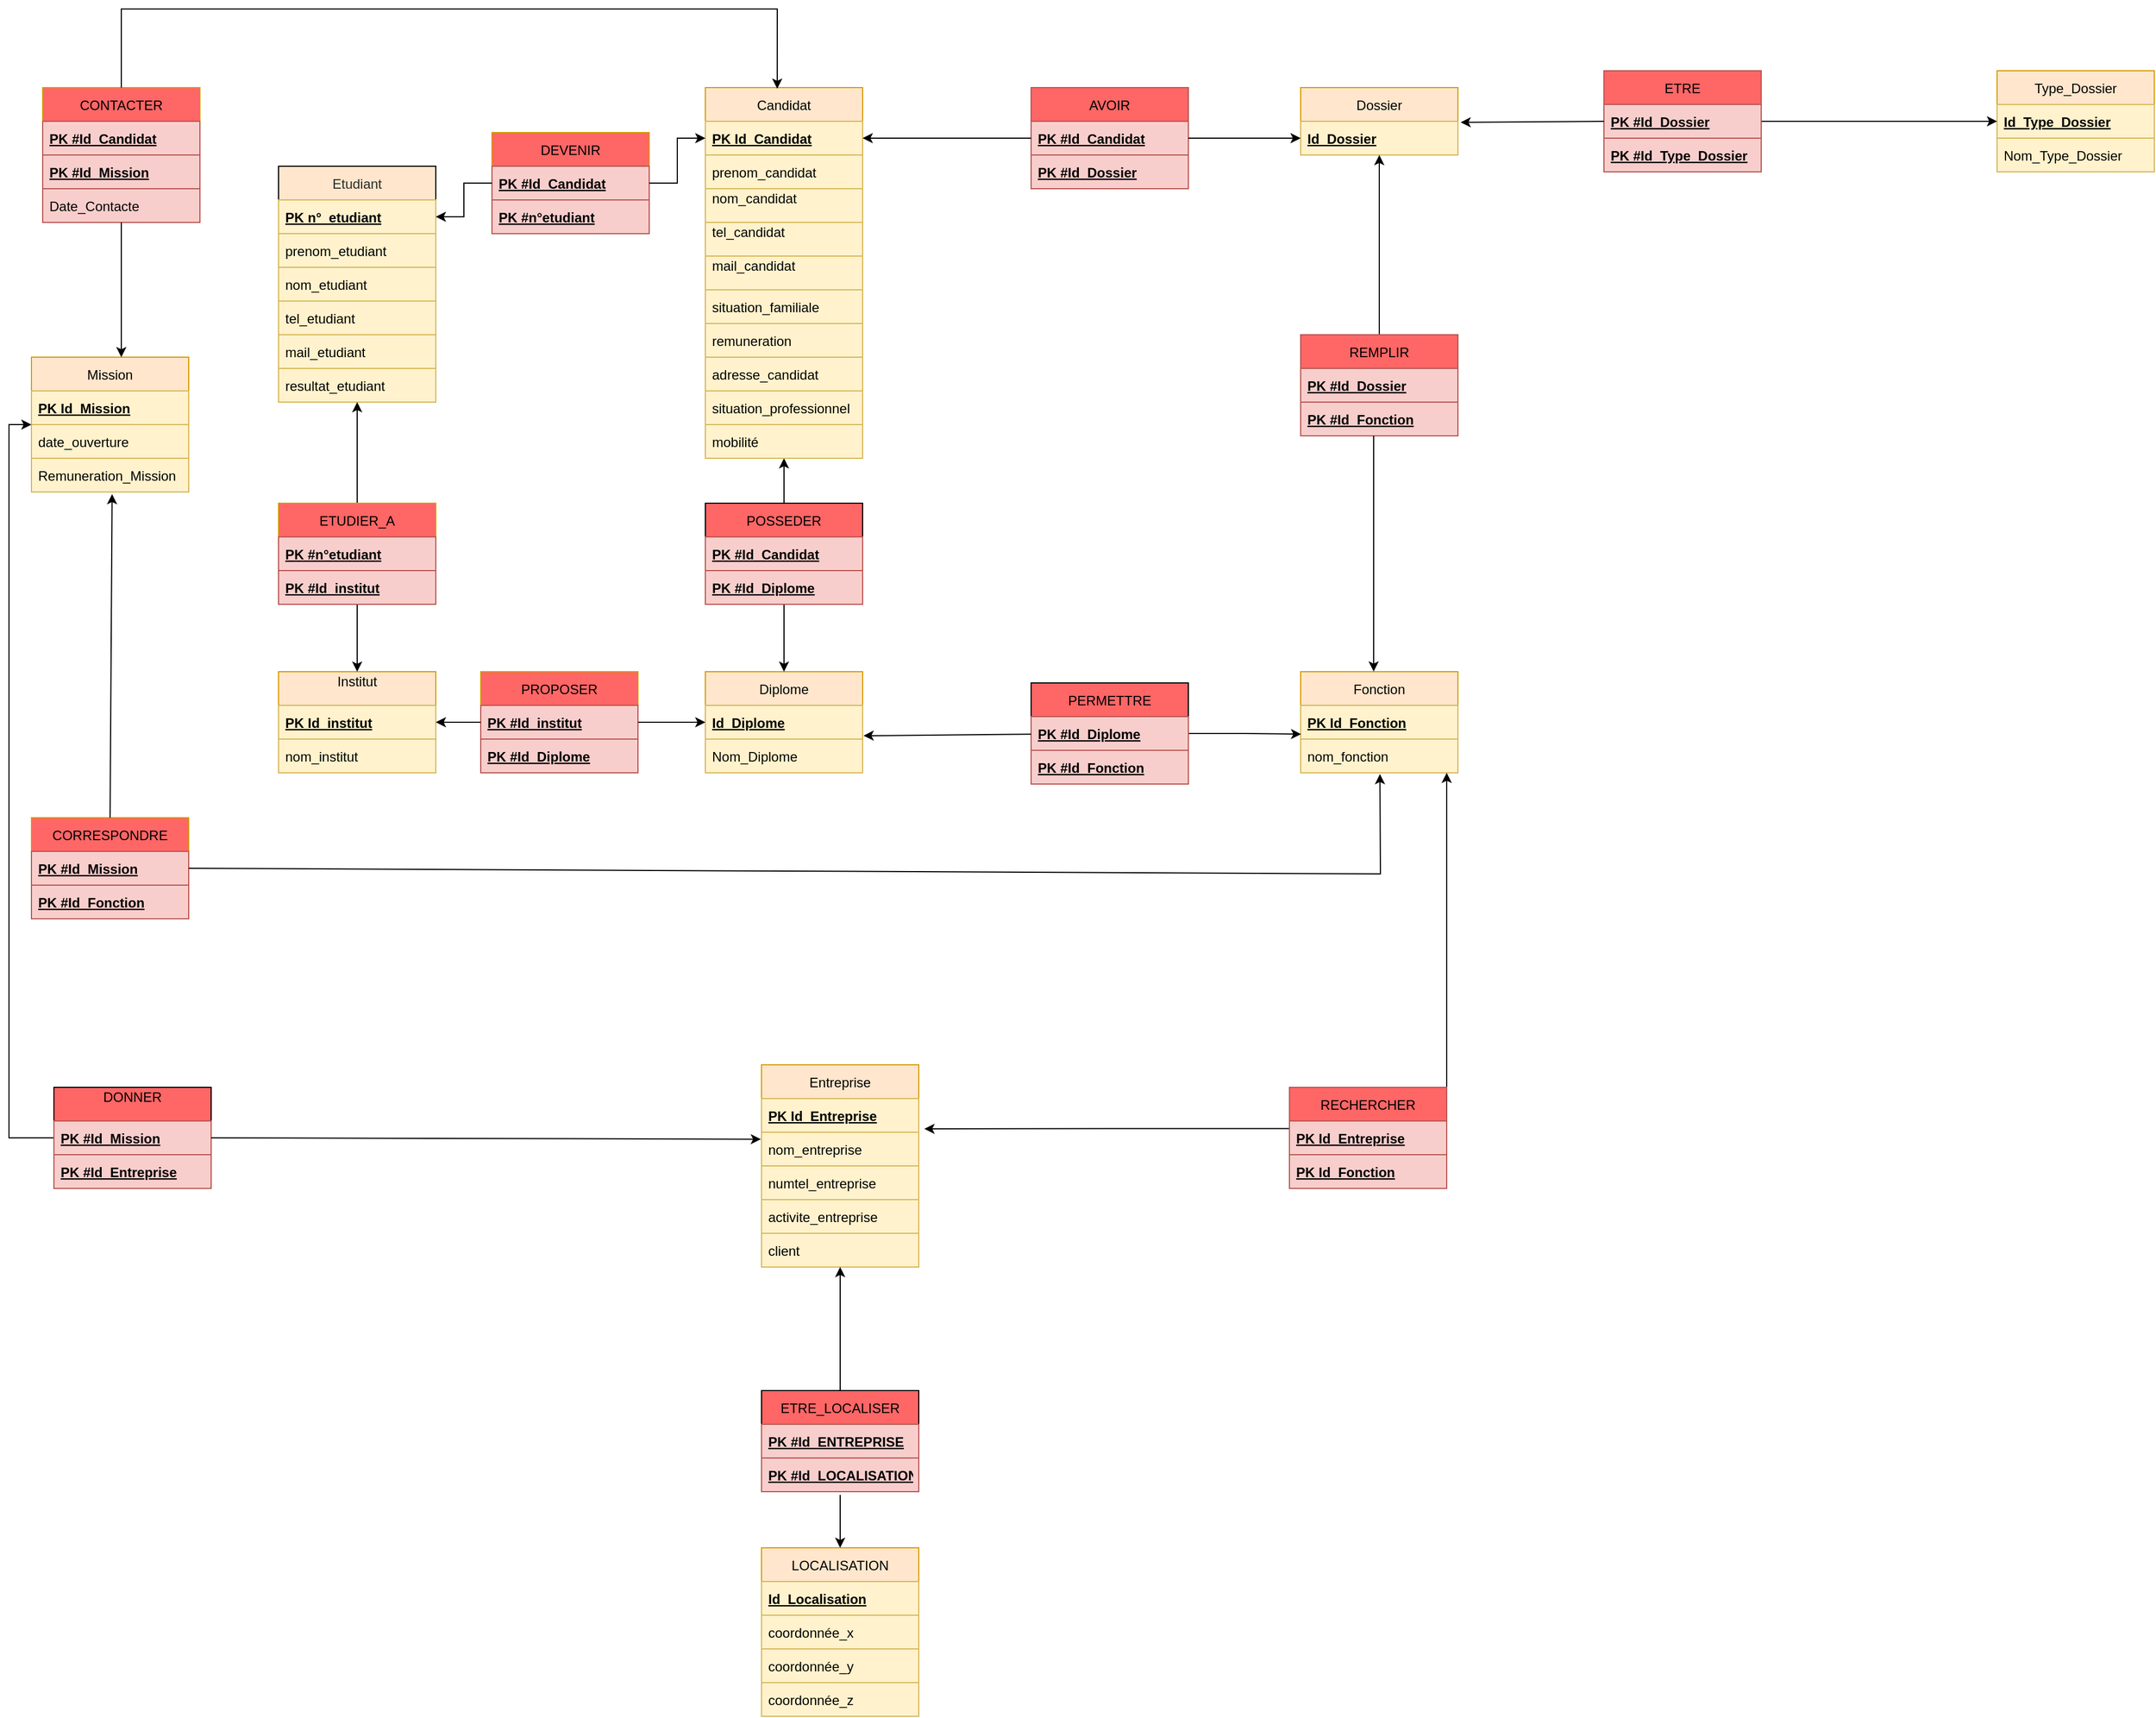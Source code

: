 <mxfile version="15.7.3" type="device"><diagram id="H7GTVIlSa7u56gPkcrt_" name="Page-1"><mxGraphModel dx="1673" dy="829" grid="1" gridSize="10" guides="1" tooltips="1" connect="1" arrows="1" fold="1" page="1" pageScale="1" pageWidth="3300" pageHeight="2339" math="0" shadow="0"><root><mxCell id="0"/><mxCell id="1" parent="0"/><mxCell id="FNoEPUftFco0C-Wbp3yV-1" value="Mission" style="swimlane;fontStyle=0;childLayout=stackLayout;horizontal=1;startSize=30;horizontalStack=0;resizeParent=1;resizeParentMax=0;resizeLast=0;collapsible=1;marginBottom=0;labelBackgroundColor=none;fillColor=#ffe6cc;strokeColor=#d79b00;" parent="1" vertex="1"><mxGeometry x="30" y="330" width="140" height="120" as="geometry"/></mxCell><mxCell id="FNoEPUftFco0C-Wbp3yV-2" value="PK Id_Mission" style="text;strokeColor=#d6b656;fillColor=#fff2cc;align=left;verticalAlign=middle;spacingLeft=4;spacingRight=4;overflow=hidden;points=[[0,0.5],[1,0.5]];portConstraint=eastwest;rotatable=0;fontStyle=5" parent="FNoEPUftFco0C-Wbp3yV-1" vertex="1"><mxGeometry y="30" width="140" height="30" as="geometry"/></mxCell><mxCell id="FNoEPUftFco0C-Wbp3yV-3" value="date_ouverture" style="text;strokeColor=#d6b656;fillColor=#fff2cc;align=left;verticalAlign=middle;spacingLeft=4;spacingRight=4;overflow=hidden;points=[[0,0.5],[1,0.5]];portConstraint=eastwest;rotatable=0;" parent="FNoEPUftFco0C-Wbp3yV-1" vertex="1"><mxGeometry y="60" width="140" height="30" as="geometry"/></mxCell><mxCell id="FNoEPUftFco0C-Wbp3yV-4" value="Remuneration_Mission" style="text;strokeColor=#d6b656;fillColor=#fff2cc;align=left;verticalAlign=middle;spacingLeft=4;spacingRight=4;overflow=hidden;points=[[0,0.5],[1,0.5]];portConstraint=eastwest;rotatable=0;" parent="FNoEPUftFco0C-Wbp3yV-1" vertex="1"><mxGeometry y="90" width="140" height="30" as="geometry"/></mxCell><mxCell id="KOd4OaVakW8DBhOpVGze-72" style="edgeStyle=orthogonalEdgeStyle;rounded=0;orthogonalLoop=1;jettySize=auto;html=1;exitX=0.5;exitY=0;exitDx=0;exitDy=0;entryX=0.5;entryY=1;entryDx=0;entryDy=0;" parent="1" source="KOd4OaVakW8DBhOpVGze-63" target="FNoEPUftFco0C-Wbp3yV-8" edge="1"><mxGeometry relative="1" as="geometry"/></mxCell><mxCell id="FNoEPUftFco0C-Wbp3yV-8" value="Candidat" style="swimlane;fontStyle=0;childLayout=stackLayout;horizontal=1;startSize=30;horizontalStack=0;resizeParent=1;resizeParentMax=0;resizeLast=0;collapsible=1;marginBottom=0;labelBackgroundColor=none;fillColor=#FFE6CC;strokeColor=#d79b00;" parent="1" vertex="1"><mxGeometry x="630" y="90" width="140" height="330" as="geometry"/></mxCell><mxCell id="FNoEPUftFco0C-Wbp3yV-9" value="PK Id_Candidat" style="text;strokeColor=#d6b656;fillColor=#fff2cc;align=left;verticalAlign=middle;spacingLeft=4;spacingRight=4;overflow=hidden;points=[[0,0.5],[1,0.5]];portConstraint=eastwest;rotatable=0;fontStyle=5" parent="FNoEPUftFco0C-Wbp3yV-8" vertex="1"><mxGeometry y="30" width="140" height="30" as="geometry"/></mxCell><mxCell id="FNoEPUftFco0C-Wbp3yV-10" value="prenom_candidat" style="text;strokeColor=#d6b656;fillColor=#fff2cc;align=left;verticalAlign=middle;spacingLeft=4;spacingRight=4;overflow=hidden;points=[[0,0.5],[1,0.5]];portConstraint=eastwest;rotatable=0;" parent="FNoEPUftFco0C-Wbp3yV-8" vertex="1"><mxGeometry y="60" width="140" height="30" as="geometry"/></mxCell><mxCell id="FNoEPUftFco0C-Wbp3yV-14" value="nom_candidat&#10;" style="text;strokeColor=#d6b656;fillColor=#fff2cc;align=left;verticalAlign=middle;spacingLeft=4;spacingRight=4;overflow=hidden;points=[[0,0.5],[1,0.5]];portConstraint=eastwest;rotatable=0;" parent="FNoEPUftFco0C-Wbp3yV-8" vertex="1"><mxGeometry y="90" width="140" height="30" as="geometry"/></mxCell><mxCell id="FNoEPUftFco0C-Wbp3yV-12" value="tel_candidat&#10;" style="text;strokeColor=#d6b656;fillColor=#fff2cc;align=left;verticalAlign=middle;spacingLeft=4;spacingRight=4;overflow=hidden;points=[[0,0.5],[1,0.5]];portConstraint=eastwest;rotatable=0;" parent="FNoEPUftFco0C-Wbp3yV-8" vertex="1"><mxGeometry y="120" width="140" height="30" as="geometry"/></mxCell><mxCell id="FNoEPUftFco0C-Wbp3yV-11" value="mail_candidat&#10;" style="text;strokeColor=#d6b656;fillColor=#fff2cc;align=left;verticalAlign=middle;spacingLeft=4;spacingRight=4;overflow=hidden;points=[[0,0.5],[1,0.5]];portConstraint=eastwest;rotatable=0;" parent="FNoEPUftFco0C-Wbp3yV-8" vertex="1"><mxGeometry y="150" width="140" height="30" as="geometry"/></mxCell><mxCell id="FNoEPUftFco0C-Wbp3yV-13" value="situation_familiale" style="text;strokeColor=#d6b656;fillColor=#fff2cc;align=left;verticalAlign=middle;spacingLeft=4;spacingRight=4;overflow=hidden;points=[[0,0.5],[1,0.5]];portConstraint=eastwest;rotatable=0;" parent="FNoEPUftFco0C-Wbp3yV-8" vertex="1"><mxGeometry y="180" width="140" height="30" as="geometry"/></mxCell><mxCell id="FNoEPUftFco0C-Wbp3yV-18" value="remuneration" style="text;strokeColor=#d6b656;fillColor=#fff2cc;align=left;verticalAlign=middle;spacingLeft=4;spacingRight=4;overflow=hidden;points=[[0,0.5],[1,0.5]];portConstraint=eastwest;rotatable=0;" parent="FNoEPUftFco0C-Wbp3yV-8" vertex="1"><mxGeometry y="210" width="140" height="30" as="geometry"/></mxCell><mxCell id="FNoEPUftFco0C-Wbp3yV-19" value="adresse_candidat" style="text;strokeColor=#d6b656;fillColor=#fff2cc;align=left;verticalAlign=middle;spacingLeft=4;spacingRight=4;overflow=hidden;points=[[0,0.5],[1,0.5]];portConstraint=eastwest;rotatable=0;" parent="FNoEPUftFco0C-Wbp3yV-8" vertex="1"><mxGeometry y="240" width="140" height="30" as="geometry"/></mxCell><mxCell id="FNoEPUftFco0C-Wbp3yV-20" value="situation_professionnel" style="text;strokeColor=#d6b656;fillColor=#fff2cc;align=left;verticalAlign=middle;spacingLeft=4;spacingRight=4;overflow=hidden;points=[[0,0.5],[1,0.5]];portConstraint=eastwest;rotatable=0;" parent="FNoEPUftFco0C-Wbp3yV-8" vertex="1"><mxGeometry y="270" width="140" height="30" as="geometry"/></mxCell><mxCell id="FNoEPUftFco0C-Wbp3yV-21" value="mobilité" style="text;strokeColor=#d6b656;fillColor=#fff2cc;align=left;verticalAlign=middle;spacingLeft=4;spacingRight=4;overflow=hidden;points=[[0,0.5],[1,0.5]];portConstraint=eastwest;rotatable=0;" parent="FNoEPUftFco0C-Wbp3yV-8" vertex="1"><mxGeometry y="300" width="140" height="30" as="geometry"/></mxCell><mxCell id="FNoEPUftFco0C-Wbp3yV-34" value="CONTACTER" style="swimlane;fontStyle=0;childLayout=stackLayout;horizontal=1;startSize=30;horizontalStack=0;resizeParent=1;resizeParentMax=0;resizeLast=0;collapsible=1;marginBottom=0;labelBackgroundColor=none;fillColor=#FF6666;strokeColor=#d79b00;" parent="1" vertex="1"><mxGeometry x="40" y="90" width="140" height="120" as="geometry"/></mxCell><mxCell id="FNoEPUftFco0C-Wbp3yV-36" value="PK #Id_Candidat" style="text;strokeColor=#b85450;fillColor=#f8cecc;align=left;verticalAlign=middle;spacingLeft=4;spacingRight=4;overflow=hidden;points=[[0,0.5],[1,0.5]];portConstraint=eastwest;rotatable=0;fontStyle=5;" parent="FNoEPUftFco0C-Wbp3yV-34" vertex="1"><mxGeometry y="30" width="140" height="30" as="geometry"/></mxCell><mxCell id="FNoEPUftFco0C-Wbp3yV-35" value="PK #Id_Mission" style="text;strokeColor=#b85450;fillColor=#f8cecc;align=left;verticalAlign=middle;spacingLeft=4;spacingRight=4;overflow=hidden;points=[[0,0.5],[1,0.5]];portConstraint=eastwest;rotatable=0;fontStyle=5" parent="FNoEPUftFco0C-Wbp3yV-34" vertex="1"><mxGeometry y="60" width="140" height="30" as="geometry"/></mxCell><mxCell id="FNoEPUftFco0C-Wbp3yV-37" value="Date_Contacte" style="text;strokeColor=#b85450;fillColor=#f8cecc;align=left;verticalAlign=middle;spacingLeft=4;spacingRight=4;overflow=hidden;points=[[0,0.5],[1,0.5]];portConstraint=eastwest;rotatable=0;" parent="FNoEPUftFco0C-Wbp3yV-34" vertex="1"><mxGeometry y="90" width="140" height="30" as="geometry"/></mxCell><mxCell id="FNoEPUftFco0C-Wbp3yV-38" value="" style="endArrow=classic;html=1;rounded=0;fontColor=#2B2B2B;exitX=0.5;exitY=0;exitDx=0;exitDy=0;entryX=0.457;entryY=0.003;entryDx=0;entryDy=0;entryPerimeter=0;" parent="1" source="FNoEPUftFco0C-Wbp3yV-34" target="FNoEPUftFco0C-Wbp3yV-8" edge="1"><mxGeometry width="50" height="50" relative="1" as="geometry"><mxPoint x="290" y="360" as="sourcePoint"/><mxPoint x="520" y="90" as="targetPoint"/><Array as="points"><mxPoint x="110" y="20"/><mxPoint x="694" y="20"/></Array></mxGeometry></mxCell><mxCell id="FNoEPUftFco0C-Wbp3yV-39" value="" style="endArrow=classic;html=1;rounded=0;fontColor=#2B2B2B;" parent="1" source="FNoEPUftFco0C-Wbp3yV-37" edge="1"><mxGeometry width="50" height="50" relative="1" as="geometry"><mxPoint x="390" y="440" as="sourcePoint"/><mxPoint x="110" y="330" as="targetPoint"/></mxGeometry></mxCell><mxCell id="FNoEPUftFco0C-Wbp3yV-40" value="Dossier" style="swimlane;fontStyle=0;childLayout=stackLayout;horizontal=1;startSize=30;horizontalStack=0;resizeParent=1;resizeParentMax=0;resizeLast=0;collapsible=1;marginBottom=0;labelBackgroundColor=none;fillColor=#ffe6cc;strokeColor=#d79b00;" parent="1" vertex="1"><mxGeometry x="1160" y="90" width="140" height="60" as="geometry"/></mxCell><mxCell id="FNoEPUftFco0C-Wbp3yV-41" value="Id_Dossier" style="text;strokeColor=#d6b656;fillColor=#fff2cc;align=left;verticalAlign=middle;spacingLeft=4;spacingRight=4;overflow=hidden;points=[[0,0.5],[1,0.5]];portConstraint=eastwest;rotatable=0;labelBackgroundColor=none;fontStyle=5" parent="FNoEPUftFco0C-Wbp3yV-40" vertex="1"><mxGeometry y="30" width="140" height="30" as="geometry"/></mxCell><mxCell id="FNoEPUftFco0C-Wbp3yV-44" value="AVOIR" style="swimlane;fontStyle=0;childLayout=stackLayout;horizontal=1;startSize=30;horizontalStack=0;resizeParent=1;resizeParentMax=0;resizeLast=0;collapsible=1;marginBottom=0;labelBackgroundColor=none;fillColor=#FF6666;strokeColor=#b85450;" parent="1" vertex="1"><mxGeometry x="920" y="90" width="140" height="90" as="geometry"/></mxCell><mxCell id="FNoEPUftFco0C-Wbp3yV-45" value="PK #Id_Candidat" style="text;strokeColor=#b85450;fillColor=#f8cecc;align=left;verticalAlign=middle;spacingLeft=4;spacingRight=4;overflow=hidden;points=[[0,0.5],[1,0.5]];portConstraint=eastwest;rotatable=0;labelBackgroundColor=none;fontStyle=5" parent="FNoEPUftFco0C-Wbp3yV-44" vertex="1"><mxGeometry y="30" width="140" height="30" as="geometry"/></mxCell><mxCell id="FNoEPUftFco0C-Wbp3yV-48" value="PK #Id_Dossier" style="text;strokeColor=#b85450;fillColor=#f8cecc;align=left;verticalAlign=middle;spacingLeft=4;spacingRight=4;overflow=hidden;points=[[0,0.5],[1,0.5]];portConstraint=eastwest;rotatable=0;labelBackgroundColor=none;fontStyle=5" parent="FNoEPUftFco0C-Wbp3yV-44" vertex="1"><mxGeometry y="60" width="140" height="30" as="geometry"/></mxCell><mxCell id="FNoEPUftFco0C-Wbp3yV-51" value="" style="endArrow=classic;html=1;rounded=0;fontColor=#2B2B2B;entryX=1;entryY=0.5;entryDx=0;entryDy=0;exitX=0;exitY=0.5;exitDx=0;exitDy=0;" parent="1" source="FNoEPUftFco0C-Wbp3yV-45" target="FNoEPUftFco0C-Wbp3yV-9" edge="1"><mxGeometry width="50" height="50" relative="1" as="geometry"><mxPoint x="620" y="330" as="sourcePoint"/><mxPoint x="820" y="250" as="targetPoint"/></mxGeometry></mxCell><mxCell id="FNoEPUftFco0C-Wbp3yV-54" style="edgeStyle=orthogonalEdgeStyle;rounded=0;orthogonalLoop=1;jettySize=auto;html=1;exitX=1;exitY=0.5;exitDx=0;exitDy=0;fontColor=#2B2B2B;" parent="1" source="FNoEPUftFco0C-Wbp3yV-45" target="FNoEPUftFco0C-Wbp3yV-41" edge="1"><mxGeometry relative="1" as="geometry"/></mxCell><mxCell id="FNoEPUftFco0C-Wbp3yV-55" value="Etudiant" style="swimlane;fontStyle=0;childLayout=stackLayout;horizontal=1;startSize=30;horizontalStack=0;resizeParent=1;resizeParentMax=0;resizeLast=0;collapsible=1;marginBottom=0;labelBackgroundColor=none;fontColor=#2B2B2B;fillColor=#FFE6CC;gradientColor=none;" parent="1" vertex="1"><mxGeometry x="250" y="160" width="140" height="210" as="geometry"/></mxCell><mxCell id="FNoEPUftFco0C-Wbp3yV-56" value="PK n°_etudiant" style="text;strokeColor=#d6b656;fillColor=#fff2cc;align=left;verticalAlign=middle;spacingLeft=4;spacingRight=4;overflow=hidden;points=[[0,0.5],[1,0.5]];portConstraint=eastwest;rotatable=0;labelBackgroundColor=none;fontStyle=5" parent="FNoEPUftFco0C-Wbp3yV-55" vertex="1"><mxGeometry y="30" width="140" height="30" as="geometry"/></mxCell><mxCell id="FNoEPUftFco0C-Wbp3yV-57" value="prenom_etudiant" style="text;strokeColor=#d6b656;fillColor=#fff2cc;align=left;verticalAlign=middle;spacingLeft=4;spacingRight=4;overflow=hidden;points=[[0,0.5],[1,0.5]];portConstraint=eastwest;rotatable=0;labelBackgroundColor=none;" parent="FNoEPUftFco0C-Wbp3yV-55" vertex="1"><mxGeometry y="60" width="140" height="30" as="geometry"/></mxCell><mxCell id="FNoEPUftFco0C-Wbp3yV-58" value="nom_etudiant" style="text;strokeColor=#d6b656;fillColor=#fff2cc;align=left;verticalAlign=middle;spacingLeft=4;spacingRight=4;overflow=hidden;points=[[0,0.5],[1,0.5]];portConstraint=eastwest;rotatable=0;labelBackgroundColor=none;" parent="FNoEPUftFco0C-Wbp3yV-55" vertex="1"><mxGeometry y="90" width="140" height="30" as="geometry"/></mxCell><mxCell id="KOd4OaVakW8DBhOpVGze-1" value="tel_etudiant" style="text;strokeColor=#d6b656;fillColor=#fff2cc;align=left;verticalAlign=middle;spacingLeft=4;spacingRight=4;overflow=hidden;points=[[0,0.5],[1,0.5]];portConstraint=eastwest;rotatable=0;labelBackgroundColor=none;" parent="FNoEPUftFco0C-Wbp3yV-55" vertex="1"><mxGeometry y="120" width="140" height="30" as="geometry"/></mxCell><mxCell id="KOd4OaVakW8DBhOpVGze-2" value="mail_etudiant" style="text;strokeColor=#d6b656;fillColor=#fff2cc;align=left;verticalAlign=middle;spacingLeft=4;spacingRight=4;overflow=hidden;points=[[0,0.5],[1,0.5]];portConstraint=eastwest;rotatable=0;labelBackgroundColor=none;" parent="FNoEPUftFco0C-Wbp3yV-55" vertex="1"><mxGeometry y="150" width="140" height="30" as="geometry"/></mxCell><mxCell id="KOd4OaVakW8DBhOpVGze-3" value="resultat_etudiant" style="text;strokeColor=#d6b656;fillColor=#fff2cc;align=left;verticalAlign=middle;spacingLeft=4;spacingRight=4;overflow=hidden;points=[[0,0.5],[1,0.5]];portConstraint=eastwest;rotatable=0;labelBackgroundColor=none;" parent="FNoEPUftFco0C-Wbp3yV-55" vertex="1"><mxGeometry y="180" width="140" height="30" as="geometry"/></mxCell><mxCell id="KOd4OaVakW8DBhOpVGze-5" value="Institut&#10;" style="swimlane;fontStyle=0;childLayout=stackLayout;horizontal=1;startSize=30;horizontalStack=0;resizeParent=1;resizeParentMax=0;resizeLast=0;collapsible=1;marginBottom=0;fillColor=#ffe6cc;strokeColor=#d79b00;" parent="1" vertex="1"><mxGeometry x="250" y="610" width="140" height="90" as="geometry"/></mxCell><mxCell id="KOd4OaVakW8DBhOpVGze-6" value="PK Id_institut" style="text;strokeColor=#d6b656;fillColor=#fff2cc;align=left;verticalAlign=middle;spacingLeft=4;spacingRight=4;overflow=hidden;points=[[0,0.5],[1,0.5]];portConstraint=eastwest;rotatable=0;fontStyle=5" parent="KOd4OaVakW8DBhOpVGze-5" vertex="1"><mxGeometry y="30" width="140" height="30" as="geometry"/></mxCell><mxCell id="KOd4OaVakW8DBhOpVGze-7" value="nom_institut" style="text;strokeColor=#d6b656;fillColor=#fff2cc;align=left;verticalAlign=middle;spacingLeft=4;spacingRight=4;overflow=hidden;points=[[0,0.5],[1,0.5]];portConstraint=eastwest;rotatable=0;" parent="KOd4OaVakW8DBhOpVGze-5" vertex="1"><mxGeometry y="60" width="140" height="30" as="geometry"/></mxCell><mxCell id="KOd4OaVakW8DBhOpVGze-9" value="Diplome" style="swimlane;fontStyle=0;childLayout=stackLayout;horizontal=1;startSize=30;horizontalStack=0;resizeParent=1;resizeParentMax=0;resizeLast=0;collapsible=1;marginBottom=0;fillColor=#ffe6cc;strokeColor=#d79b00;" parent="1" vertex="1"><mxGeometry x="630" y="610" width="140" height="90" as="geometry"/></mxCell><mxCell id="KOd4OaVakW8DBhOpVGze-10" value="Id_Diplome" style="text;strokeColor=#d6b656;fillColor=#fff2cc;align=left;verticalAlign=middle;spacingLeft=4;spacingRight=4;overflow=hidden;points=[[0,0.5],[1,0.5]];portConstraint=eastwest;rotatable=0;fontStyle=5" parent="KOd4OaVakW8DBhOpVGze-9" vertex="1"><mxGeometry y="30" width="140" height="30" as="geometry"/></mxCell><mxCell id="KOd4OaVakW8DBhOpVGze-11" value="Nom_Diplome" style="text;strokeColor=#d6b656;fillColor=#fff2cc;align=left;verticalAlign=middle;spacingLeft=4;spacingRight=4;overflow=hidden;points=[[0,0.5],[1,0.5]];portConstraint=eastwest;rotatable=0;" parent="KOd4OaVakW8DBhOpVGze-9" vertex="1"><mxGeometry y="60" width="140" height="30" as="geometry"/></mxCell><mxCell id="KOd4OaVakW8DBhOpVGze-13" value="Fonction" style="swimlane;fontStyle=0;childLayout=stackLayout;horizontal=1;startSize=30;horizontalStack=0;resizeParent=1;resizeParentMax=0;resizeLast=0;collapsible=1;marginBottom=0;fillColor=#ffe6cc;strokeColor=#d79b00;" parent="1" vertex="1"><mxGeometry x="1160" y="610" width="140" height="90" as="geometry"/></mxCell><mxCell id="KOd4OaVakW8DBhOpVGze-14" value="PK Id_Fonction" style="text;strokeColor=#d6b656;fillColor=#fff2cc;align=left;verticalAlign=middle;spacingLeft=4;spacingRight=4;overflow=hidden;points=[[0,0.5],[1,0.5]];portConstraint=eastwest;rotatable=0;fontStyle=5" parent="KOd4OaVakW8DBhOpVGze-13" vertex="1"><mxGeometry y="30" width="140" height="30" as="geometry"/></mxCell><mxCell id="KOd4OaVakW8DBhOpVGze-15" value="nom_fonction" style="text;strokeColor=#d6b656;fillColor=#fff2cc;align=left;verticalAlign=middle;spacingLeft=4;spacingRight=4;overflow=hidden;points=[[0,0.5],[1,0.5]];portConstraint=eastwest;rotatable=0;fontStyle=0" parent="KOd4OaVakW8DBhOpVGze-13" vertex="1"><mxGeometry y="60" width="140" height="30" as="geometry"/></mxCell><mxCell id="KOd4OaVakW8DBhOpVGze-22" value="Type_Dossier" style="swimlane;fontStyle=0;childLayout=stackLayout;horizontal=1;startSize=30;horizontalStack=0;resizeParent=1;resizeParentMax=0;resizeLast=0;collapsible=1;marginBottom=0;fillColor=#ffe6cc;strokeColor=#d79b00;" parent="1" vertex="1"><mxGeometry x="1780" y="75" width="140" height="90" as="geometry"/></mxCell><mxCell id="KOd4OaVakW8DBhOpVGze-23" value="Id_Type_Dossier" style="text;strokeColor=#d6b656;fillColor=#fff2cc;align=left;verticalAlign=middle;spacingLeft=4;spacingRight=4;overflow=hidden;points=[[0,0.5],[1,0.5]];portConstraint=eastwest;rotatable=0;fontStyle=5" parent="KOd4OaVakW8DBhOpVGze-22" vertex="1"><mxGeometry y="30" width="140" height="30" as="geometry"/></mxCell><mxCell id="KOd4OaVakW8DBhOpVGze-24" value="Nom_Type_Dossier" style="text;strokeColor=#d6b656;fillColor=#fff2cc;align=left;verticalAlign=middle;spacingLeft=4;spacingRight=4;overflow=hidden;points=[[0,0.5],[1,0.5]];portConstraint=eastwest;rotatable=0;fontStyle=0" parent="KOd4OaVakW8DBhOpVGze-22" vertex="1"><mxGeometry y="60" width="140" height="30" as="geometry"/></mxCell><mxCell id="KOd4OaVakW8DBhOpVGze-114" style="edgeStyle=orthogonalEdgeStyle;rounded=0;orthogonalLoop=1;jettySize=auto;html=1;exitX=0.003;exitY=0.224;exitDx=0;exitDy=0;exitPerimeter=0;" parent="1" source="KOd4OaVakW8DBhOpVGze-110" edge="1"><mxGeometry relative="1" as="geometry"><mxPoint x="825" y="1017" as="targetPoint"/></mxGeometry></mxCell><mxCell id="KOd4OaVakW8DBhOpVGze-29" value="Entreprise" style="swimlane;fontStyle=0;childLayout=stackLayout;horizontal=1;startSize=30;horizontalStack=0;resizeParent=1;resizeParentMax=0;resizeLast=0;collapsible=1;marginBottom=0;labelBackgroundColor=none;fillColor=#FFE6CC;strokeColor=#d79b00;" parent="1" vertex="1"><mxGeometry x="680" y="960" width="140" height="180" as="geometry"/></mxCell><mxCell id="KOd4OaVakW8DBhOpVGze-30" value="PK Id_Entreprise" style="text;strokeColor=#d6b656;fillColor=#fff2cc;align=left;verticalAlign=middle;spacingLeft=4;spacingRight=4;overflow=hidden;points=[[0,0.5],[1,0.5]];portConstraint=eastwest;rotatable=0;fontStyle=5" parent="KOd4OaVakW8DBhOpVGze-29" vertex="1"><mxGeometry y="30" width="140" height="30" as="geometry"/></mxCell><mxCell id="KOd4OaVakW8DBhOpVGze-32" value="nom_entreprise" style="text;strokeColor=#d6b656;fillColor=#fff2cc;align=left;verticalAlign=middle;spacingLeft=4;spacingRight=4;overflow=hidden;points=[[0,0.5],[1,0.5]];portConstraint=eastwest;rotatable=0;" parent="KOd4OaVakW8DBhOpVGze-29" vertex="1"><mxGeometry y="60" width="140" height="30" as="geometry"/></mxCell><mxCell id="KOd4OaVakW8DBhOpVGze-33" value="numtel_entreprise" style="text;strokeColor=#d6b656;fillColor=#fff2cc;align=left;verticalAlign=middle;spacingLeft=4;spacingRight=4;overflow=hidden;points=[[0,0.5],[1,0.5]];portConstraint=eastwest;rotatable=0;" parent="KOd4OaVakW8DBhOpVGze-29" vertex="1"><mxGeometry y="90" width="140" height="30" as="geometry"/></mxCell><mxCell id="KOd4OaVakW8DBhOpVGze-34" value="activite_entreprise" style="text;strokeColor=#d6b656;fillColor=#fff2cc;align=left;verticalAlign=middle;spacingLeft=4;spacingRight=4;overflow=hidden;points=[[0,0.5],[1,0.5]];portConstraint=eastwest;rotatable=0;" parent="KOd4OaVakW8DBhOpVGze-29" vertex="1"><mxGeometry y="120" width="140" height="30" as="geometry"/></mxCell><mxCell id="KOd4OaVakW8DBhOpVGze-36" value="client" style="text;strokeColor=#d6b656;fillColor=#fff2cc;align=left;verticalAlign=middle;spacingLeft=4;spacingRight=4;overflow=hidden;points=[[0,0.5],[1,0.5]];portConstraint=eastwest;rotatable=0;" parent="KOd4OaVakW8DBhOpVGze-29" vertex="1"><mxGeometry y="150" width="140" height="30" as="geometry"/></mxCell><mxCell id="KOd4OaVakW8DBhOpVGze-40" value="DEVENIR" style="swimlane;fontStyle=0;childLayout=stackLayout;horizontal=1;startSize=30;horizontalStack=0;resizeParent=1;resizeParentMax=0;resizeLast=0;collapsible=1;marginBottom=0;labelBackgroundColor=none;fillColor=#FF6666;strokeColor=#d79b00;" parent="1" vertex="1"><mxGeometry x="440" y="130" width="140" height="90" as="geometry"/></mxCell><mxCell id="KOd4OaVakW8DBhOpVGze-41" value="PK #Id_Candidat" style="text;strokeColor=#b85450;fillColor=#f8cecc;align=left;verticalAlign=middle;spacingLeft=4;spacingRight=4;overflow=hidden;points=[[0,0.5],[1,0.5]];portConstraint=eastwest;rotatable=0;fontStyle=5;" parent="KOd4OaVakW8DBhOpVGze-40" vertex="1"><mxGeometry y="30" width="140" height="30" as="geometry"/></mxCell><mxCell id="KOd4OaVakW8DBhOpVGze-42" value="PK #n°etudiant" style="text;strokeColor=#b85450;fillColor=#f8cecc;align=left;verticalAlign=middle;spacingLeft=4;spacingRight=4;overflow=hidden;points=[[0,0.5],[1,0.5]];portConstraint=eastwest;rotatable=0;fontStyle=5" parent="KOd4OaVakW8DBhOpVGze-40" vertex="1"><mxGeometry y="60" width="140" height="30" as="geometry"/></mxCell><mxCell id="KOd4OaVakW8DBhOpVGze-47" style="edgeStyle=orthogonalEdgeStyle;rounded=0;orthogonalLoop=1;jettySize=auto;html=1;exitX=0;exitY=0.5;exitDx=0;exitDy=0;entryX=1;entryY=0.5;entryDx=0;entryDy=0;" parent="1" source="KOd4OaVakW8DBhOpVGze-41" target="FNoEPUftFco0C-Wbp3yV-56" edge="1"><mxGeometry relative="1" as="geometry"/></mxCell><mxCell id="KOd4OaVakW8DBhOpVGze-48" style="edgeStyle=orthogonalEdgeStyle;rounded=0;orthogonalLoop=1;jettySize=auto;html=1;exitX=1;exitY=0.5;exitDx=0;exitDy=0;" parent="1" source="KOd4OaVakW8DBhOpVGze-41" target="FNoEPUftFco0C-Wbp3yV-9" edge="1"><mxGeometry relative="1" as="geometry"/></mxCell><mxCell id="KOd4OaVakW8DBhOpVGze-54" style="edgeStyle=orthogonalEdgeStyle;rounded=0;orthogonalLoop=1;jettySize=auto;html=1;exitX=0.5;exitY=0;exitDx=0;exitDy=0;entryX=0.5;entryY=1;entryDx=0;entryDy=0;" parent="1" source="KOd4OaVakW8DBhOpVGze-50" target="FNoEPUftFco0C-Wbp3yV-55" edge="1"><mxGeometry relative="1" as="geometry"/></mxCell><mxCell id="KOd4OaVakW8DBhOpVGze-56" style="edgeStyle=orthogonalEdgeStyle;rounded=0;orthogonalLoop=1;jettySize=auto;html=1;exitX=0.5;exitY=1;exitDx=0;exitDy=0;entryX=0.5;entryY=0;entryDx=0;entryDy=0;" parent="1" source="KOd4OaVakW8DBhOpVGze-50" target="KOd4OaVakW8DBhOpVGze-5" edge="1"><mxGeometry relative="1" as="geometry"/></mxCell><mxCell id="KOd4OaVakW8DBhOpVGze-50" value="ETUDIER_A" style="swimlane;fontStyle=0;childLayout=stackLayout;horizontal=1;startSize=30;horizontalStack=0;resizeParent=1;resizeParentMax=0;resizeLast=0;collapsible=1;marginBottom=0;labelBackgroundColor=none;fillColor=#FF6666;strokeColor=#d79b00;" parent="1" vertex="1"><mxGeometry x="250" y="460" width="140" height="90" as="geometry"/></mxCell><mxCell id="KOd4OaVakW8DBhOpVGze-51" value="PK #n°etudiant" style="text;strokeColor=#b85450;fillColor=#f8cecc;align=left;verticalAlign=middle;spacingLeft=4;spacingRight=4;overflow=hidden;points=[[0,0.5],[1,0.5]];portConstraint=eastwest;rotatable=0;fontStyle=5;" parent="KOd4OaVakW8DBhOpVGze-50" vertex="1"><mxGeometry y="30" width="140" height="30" as="geometry"/></mxCell><mxCell id="KOd4OaVakW8DBhOpVGze-52" value="PK #Id_institut" style="text;strokeColor=#b85450;fillColor=#f8cecc;align=left;verticalAlign=middle;spacingLeft=4;spacingRight=4;overflow=hidden;points=[[0,0.5],[1,0.5]];portConstraint=eastwest;rotatable=0;fontStyle=5" parent="KOd4OaVakW8DBhOpVGze-50" vertex="1"><mxGeometry y="60" width="140" height="30" as="geometry"/></mxCell><mxCell id="KOd4OaVakW8DBhOpVGze-53" value="" style="endArrow=classic;html=1;rounded=0;exitX=0.5;exitY=1;exitDx=0;exitDy=0;entryX=0.5;entryY=0;entryDx=0;entryDy=0;" parent="1" source="KOd4OaVakW8DBhOpVGze-63" target="KOd4OaVakW8DBhOpVGze-9" edge="1"><mxGeometry width="50" height="50" relative="1" as="geometry"><mxPoint x="710" y="440" as="sourcePoint"/><mxPoint x="700" y="590" as="targetPoint"/></mxGeometry></mxCell><mxCell id="KOd4OaVakW8DBhOpVGze-57" value="PROPOSER" style="swimlane;fontStyle=0;childLayout=stackLayout;horizontal=1;startSize=30;horizontalStack=0;resizeParent=1;resizeParentMax=0;resizeLast=0;collapsible=1;marginBottom=0;labelBackgroundColor=none;fillColor=#FF6666;strokeColor=#d79b00;" parent="1" vertex="1"><mxGeometry x="430" y="610" width="140" height="90" as="geometry"/></mxCell><mxCell id="KOd4OaVakW8DBhOpVGze-59" value="PK #Id_institut" style="text;strokeColor=#b85450;fillColor=#f8cecc;align=left;verticalAlign=middle;spacingLeft=4;spacingRight=4;overflow=hidden;points=[[0,0.5],[1,0.5]];portConstraint=eastwest;rotatable=0;fontStyle=5" parent="KOd4OaVakW8DBhOpVGze-57" vertex="1"><mxGeometry y="30" width="140" height="30" as="geometry"/></mxCell><mxCell id="KOd4OaVakW8DBhOpVGze-58" value="PK #Id_Diplome" style="text;strokeColor=#b85450;fillColor=#f8cecc;align=left;verticalAlign=middle;spacingLeft=4;spacingRight=4;overflow=hidden;points=[[0,0.5],[1,0.5]];portConstraint=eastwest;rotatable=0;fontStyle=5;" parent="KOd4OaVakW8DBhOpVGze-57" vertex="1"><mxGeometry y="60" width="140" height="30" as="geometry"/></mxCell><mxCell id="KOd4OaVakW8DBhOpVGze-61" style="edgeStyle=orthogonalEdgeStyle;rounded=0;orthogonalLoop=1;jettySize=auto;html=1;exitX=0;exitY=0.5;exitDx=0;exitDy=0;entryX=1;entryY=0.5;entryDx=0;entryDy=0;" parent="1" source="KOd4OaVakW8DBhOpVGze-59" target="KOd4OaVakW8DBhOpVGze-5" edge="1"><mxGeometry relative="1" as="geometry"/></mxCell><mxCell id="KOd4OaVakW8DBhOpVGze-62" style="edgeStyle=orthogonalEdgeStyle;rounded=0;orthogonalLoop=1;jettySize=auto;html=1;exitX=1;exitY=0.5;exitDx=0;exitDy=0;entryX=0;entryY=0.5;entryDx=0;entryDy=0;" parent="1" source="KOd4OaVakW8DBhOpVGze-59" target="KOd4OaVakW8DBhOpVGze-9" edge="1"><mxGeometry relative="1" as="geometry"/></mxCell><mxCell id="KOd4OaVakW8DBhOpVGze-63" value="POSSEDER" style="swimlane;fontStyle=0;childLayout=stackLayout;horizontal=1;startSize=30;horizontalStack=0;resizeParent=1;resizeParentMax=0;resizeLast=0;collapsible=1;marginBottom=0;fillColor=#FF6666;" parent="1" vertex="1"><mxGeometry x="630" y="460" width="140" height="90" as="geometry"/></mxCell><mxCell id="KOd4OaVakW8DBhOpVGze-64" value="PK #Id_Candidat" style="text;strokeColor=#b85450;fillColor=#f8cecc;align=left;verticalAlign=middle;spacingLeft=4;spacingRight=4;overflow=hidden;points=[[0,0.5],[1,0.5]];portConstraint=eastwest;rotatable=0;fontStyle=5" parent="KOd4OaVakW8DBhOpVGze-63" vertex="1"><mxGeometry y="30" width="140" height="30" as="geometry"/></mxCell><mxCell id="KOd4OaVakW8DBhOpVGze-67" value="PK #Id_Diplome" style="text;strokeColor=#b85450;fillColor=#f8cecc;align=left;verticalAlign=middle;spacingLeft=4;spacingRight=4;overflow=hidden;points=[[0,0.5],[1,0.5]];portConstraint=eastwest;rotatable=0;fontStyle=5" parent="KOd4OaVakW8DBhOpVGze-63" vertex="1"><mxGeometry y="60" width="140" height="30" as="geometry"/></mxCell><mxCell id="KOd4OaVakW8DBhOpVGze-80" style="edgeStyle=orthogonalEdgeStyle;rounded=0;orthogonalLoop=1;jettySize=auto;html=1;exitX=1;exitY=0.5;exitDx=0;exitDy=0;entryX=0.003;entryY=0.852;entryDx=0;entryDy=0;entryPerimeter=0;" parent="1" source="KOd4OaVakW8DBhOpVGze-73" target="KOd4OaVakW8DBhOpVGze-14" edge="1"><mxGeometry relative="1" as="geometry"><mxPoint x="1150.0" y="665.176" as="targetPoint"/></mxGeometry></mxCell><mxCell id="KOd4OaVakW8DBhOpVGze-73" value="PERMETTRE" style="swimlane;fontStyle=0;childLayout=stackLayout;horizontal=1;startSize=30;horizontalStack=0;resizeParent=1;resizeParentMax=0;resizeLast=0;collapsible=1;marginBottom=0;fillColor=#FF6666;" parent="1" vertex="1"><mxGeometry x="920" y="620" width="140" height="90" as="geometry"/></mxCell><mxCell id="KOd4OaVakW8DBhOpVGze-78" value="PK #Id_Diplome" style="text;strokeColor=#b85450;fillColor=#f8cecc;align=left;verticalAlign=middle;spacingLeft=4;spacingRight=4;overflow=hidden;points=[[0,0.5],[1,0.5]];portConstraint=eastwest;rotatable=0;fontStyle=5" parent="KOd4OaVakW8DBhOpVGze-73" vertex="1"><mxGeometry y="30" width="140" height="30" as="geometry"/></mxCell><mxCell id="KOd4OaVakW8DBhOpVGze-77" value="PK #Id_Fonction" style="text;strokeColor=#b85450;fillColor=#f8cecc;align=left;verticalAlign=middle;spacingLeft=4;spacingRight=4;overflow=hidden;points=[[0,0.5],[1,0.5]];portConstraint=eastwest;rotatable=0;fontStyle=5" parent="KOd4OaVakW8DBhOpVGze-73" vertex="1"><mxGeometry y="60" width="140" height="30" as="geometry"/></mxCell><mxCell id="KOd4OaVakW8DBhOpVGze-68" value="" style="endArrow=classic;html=1;rounded=0;entryX=1.006;entryY=0.9;entryDx=0;entryDy=0;entryPerimeter=0;" parent="1" source="KOd4OaVakW8DBhOpVGze-78" target="KOd4OaVakW8DBhOpVGze-10" edge="1"><mxGeometry width="50" height="50" relative="1" as="geometry"><mxPoint x="500" y="400" as="sourcePoint"/><mxPoint x="550" y="350" as="targetPoint"/></mxGeometry></mxCell><mxCell id="KOd4OaVakW8DBhOpVGze-86" style="edgeStyle=orthogonalEdgeStyle;rounded=0;orthogonalLoop=1;jettySize=auto;html=1;exitX=0.5;exitY=0;exitDx=0;exitDy=0;entryX=0.5;entryY=1;entryDx=0;entryDy=0;" parent="1" source="KOd4OaVakW8DBhOpVGze-82" target="FNoEPUftFco0C-Wbp3yV-40" edge="1"><mxGeometry relative="1" as="geometry"/></mxCell><mxCell id="KOd4OaVakW8DBhOpVGze-82" value="REMPLIR" style="swimlane;fontStyle=0;childLayout=stackLayout;horizontal=1;startSize=30;horizontalStack=0;resizeParent=1;resizeParentMax=0;resizeLast=0;collapsible=1;marginBottom=0;labelBackgroundColor=none;fillColor=#FF6666;strokeColor=#b85450;" parent="1" vertex="1"><mxGeometry x="1160" y="310" width="140" height="60" as="geometry"/></mxCell><mxCell id="KOd4OaVakW8DBhOpVGze-84" value="PK #Id_Dossier" style="text;strokeColor=#b85450;fillColor=#f8cecc;align=left;verticalAlign=middle;spacingLeft=4;spacingRight=4;overflow=hidden;points=[[0,0.5],[1,0.5]];portConstraint=eastwest;rotatable=0;labelBackgroundColor=none;fontStyle=5" parent="KOd4OaVakW8DBhOpVGze-82" vertex="1"><mxGeometry y="30" width="140" height="30" as="geometry"/></mxCell><mxCell id="KOd4OaVakW8DBhOpVGze-83" value="PK #Id_Fonction" style="text;strokeColor=#b85450;fillColor=#f8cecc;align=left;verticalAlign=middle;spacingLeft=4;spacingRight=4;overflow=hidden;points=[[0,0.5],[1,0.5]];portConstraint=eastwest;rotatable=0;labelBackgroundColor=none;fontStyle=5" parent="1" vertex="1"><mxGeometry x="1160" y="370" width="140" height="30" as="geometry"/></mxCell><mxCell id="KOd4OaVakW8DBhOpVGze-88" value="" style="endArrow=classic;html=1;rounded=0;entryX=0;entryY=0.5;entryDx=0;entryDy=0;exitX=1;exitY=0.5;exitDx=0;exitDy=0;" parent="1" source="KOd4OaVakW8DBhOpVGze-91" target="KOd4OaVakW8DBhOpVGze-23" edge="1"><mxGeometry width="50" height="50" relative="1" as="geometry"><mxPoint x="830" y="480" as="sourcePoint"/><mxPoint x="880" y="430" as="targetPoint"/></mxGeometry></mxCell><mxCell id="KOd4OaVakW8DBhOpVGze-90" value="" style="endArrow=classic;html=1;rounded=0;entryX=0.464;entryY=-0.002;entryDx=0;entryDy=0;exitX=0.464;exitY=1;exitDx=0;exitDy=0;exitPerimeter=0;entryPerimeter=0;" parent="1" source="KOd4OaVakW8DBhOpVGze-83" target="KOd4OaVakW8DBhOpVGze-13" edge="1"><mxGeometry width="50" height="50" relative="1" as="geometry"><mxPoint x="830" y="480" as="sourcePoint"/><mxPoint x="880" y="430" as="targetPoint"/></mxGeometry></mxCell><mxCell id="KOd4OaVakW8DBhOpVGze-91" value="ETRE" style="swimlane;fontStyle=0;childLayout=stackLayout;horizontal=1;startSize=30;horizontalStack=0;resizeParent=1;resizeParentMax=0;resizeLast=0;collapsible=1;marginBottom=0;labelBackgroundColor=none;fillColor=#FF6666;strokeColor=#b85450;" parent="1" vertex="1"><mxGeometry x="1430" y="75" width="140" height="90" as="geometry"/></mxCell><mxCell id="KOd4OaVakW8DBhOpVGze-92" value="PK #Id_Dossier" style="text;strokeColor=#b85450;fillColor=#f8cecc;align=left;verticalAlign=middle;spacingLeft=4;spacingRight=4;overflow=hidden;points=[[0,0.5],[1,0.5]];portConstraint=eastwest;rotatable=0;labelBackgroundColor=none;fontStyle=5" parent="KOd4OaVakW8DBhOpVGze-91" vertex="1"><mxGeometry y="30" width="140" height="30" as="geometry"/></mxCell><mxCell id="KOd4OaVakW8DBhOpVGze-93" value="PK #Id_Type_Dossier" style="text;strokeColor=#b85450;fillColor=#f8cecc;align=left;verticalAlign=middle;spacingLeft=4;spacingRight=4;overflow=hidden;points=[[0,0.5],[1,0.5]];portConstraint=eastwest;rotatable=0;labelBackgroundColor=none;fontStyle=5" parent="KOd4OaVakW8DBhOpVGze-91" vertex="1"><mxGeometry y="60" width="140" height="30" as="geometry"/></mxCell><mxCell id="KOd4OaVakW8DBhOpVGze-94" value="" style="endArrow=classic;html=1;rounded=0;exitX=0;exitY=0.5;exitDx=0;exitDy=0;entryX=1.017;entryY=0.03;entryDx=0;entryDy=0;entryPerimeter=0;" parent="1" source="KOd4OaVakW8DBhOpVGze-91" target="FNoEPUftFco0C-Wbp3yV-41" edge="1"><mxGeometry width="50" height="50" relative="1" as="geometry"><mxPoint x="1350" y="550" as="sourcePoint"/><mxPoint x="1400" y="500" as="targetPoint"/></mxGeometry></mxCell><mxCell id="KOd4OaVakW8DBhOpVGze-95" value="CORRESPONDRE" style="swimlane;fontStyle=0;childLayout=stackLayout;horizontal=1;startSize=30;horizontalStack=0;resizeParent=1;resizeParentMax=0;resizeLast=0;collapsible=1;marginBottom=0;labelBackgroundColor=none;fillColor=#FF6666;strokeColor=#d79b00;" parent="1" vertex="1"><mxGeometry x="30" y="740" width="140" height="90" as="geometry"/></mxCell><mxCell id="KOd4OaVakW8DBhOpVGze-96" value="PK #Id_Mission" style="text;strokeColor=#b85450;fillColor=#f8cecc;align=left;verticalAlign=middle;spacingLeft=4;spacingRight=4;overflow=hidden;points=[[0,0.5],[1,0.5]];portConstraint=eastwest;rotatable=0;fontStyle=5" parent="KOd4OaVakW8DBhOpVGze-95" vertex="1"><mxGeometry y="30" width="140" height="30" as="geometry"/></mxCell><mxCell id="KOd4OaVakW8DBhOpVGze-97" value="PK #Id_Fonction" style="text;strokeColor=#b85450;fillColor=#f8cecc;align=left;verticalAlign=middle;spacingLeft=4;spacingRight=4;overflow=hidden;points=[[0,0.5],[1,0.5]];portConstraint=eastwest;rotatable=0;fontStyle=5" parent="KOd4OaVakW8DBhOpVGze-95" vertex="1"><mxGeometry y="60" width="140" height="30" as="geometry"/></mxCell><mxCell id="KOd4OaVakW8DBhOpVGze-100" value="" style="endArrow=classic;html=1;rounded=0;exitX=0.5;exitY=0;exitDx=0;exitDy=0;entryX=0.513;entryY=1.064;entryDx=0;entryDy=0;entryPerimeter=0;" parent="1" source="KOd4OaVakW8DBhOpVGze-95" target="FNoEPUftFco0C-Wbp3yV-4" edge="1"><mxGeometry width="50" height="50" relative="1" as="geometry"><mxPoint x="520" y="780" as="sourcePoint"/><mxPoint x="570" y="730" as="targetPoint"/></mxGeometry></mxCell><mxCell id="KOd4OaVakW8DBhOpVGze-101" value="" style="endArrow=classic;html=1;rounded=0;exitX=1;exitY=0.5;exitDx=0;exitDy=0;entryX=0.504;entryY=1.038;entryDx=0;entryDy=0;entryPerimeter=0;" parent="1" source="KOd4OaVakW8DBhOpVGze-95" target="KOd4OaVakW8DBhOpVGze-15" edge="1"><mxGeometry width="50" height="50" relative="1" as="geometry"><mxPoint x="470" y="880" as="sourcePoint"/><mxPoint x="520" y="830" as="targetPoint"/><Array as="points"><mxPoint x="1231" y="790"/></Array></mxGeometry></mxCell><mxCell id="KOd4OaVakW8DBhOpVGze-108" style="edgeStyle=orthogonalEdgeStyle;rounded=0;orthogonalLoop=1;jettySize=auto;html=1;exitX=0;exitY=0.5;exitDx=0;exitDy=0;entryX=0;entryY=0.5;entryDx=0;entryDy=0;" parent="1" source="KOd4OaVakW8DBhOpVGze-102" target="FNoEPUftFco0C-Wbp3yV-1" edge="1"><mxGeometry relative="1" as="geometry"><Array as="points"><mxPoint x="10" y="1025"/><mxPoint x="10" y="390"/></Array></mxGeometry></mxCell><mxCell id="KOd4OaVakW8DBhOpVGze-102" value="DONNER&#10;" style="swimlane;fontStyle=0;childLayout=stackLayout;horizontal=1;startSize=30;horizontalStack=0;resizeParent=1;resizeParentMax=0;resizeLast=0;collapsible=1;marginBottom=0;fillColor=#FF6666;" parent="1" vertex="1"><mxGeometry x="50" y="980" width="140" height="90" as="geometry"/></mxCell><mxCell id="KOd4OaVakW8DBhOpVGze-103" value="PK #Id_Mission" style="text;strokeColor=#b85450;fillColor=#f8cecc;align=left;verticalAlign=middle;spacingLeft=4;spacingRight=4;overflow=hidden;points=[[0,0.5],[1,0.5]];portConstraint=eastwest;rotatable=0;fontStyle=5" parent="KOd4OaVakW8DBhOpVGze-102" vertex="1"><mxGeometry y="30" width="140" height="30" as="geometry"/></mxCell><mxCell id="KOd4OaVakW8DBhOpVGze-104" value="PK #Id_Entreprise" style="text;strokeColor=#b85450;fillColor=#f8cecc;align=left;verticalAlign=middle;spacingLeft=4;spacingRight=4;overflow=hidden;points=[[0,0.5],[1,0.5]];portConstraint=eastwest;rotatable=0;fontStyle=5" parent="KOd4OaVakW8DBhOpVGze-102" vertex="1"><mxGeometry y="60" width="140" height="30" as="geometry"/></mxCell><mxCell id="KOd4OaVakW8DBhOpVGze-106" value="" style="endArrow=classic;html=1;rounded=0;exitX=1;exitY=0.5;exitDx=0;exitDy=0;entryX=-0.004;entryY=0.207;entryDx=0;entryDy=0;entryPerimeter=0;" parent="1" source="KOd4OaVakW8DBhOpVGze-102" target="KOd4OaVakW8DBhOpVGze-32" edge="1"><mxGeometry width="50" height="50" relative="1" as="geometry"><mxPoint x="340" y="880" as="sourcePoint"/><mxPoint x="680" y="1040" as="targetPoint"/></mxGeometry></mxCell><mxCell id="KOd4OaVakW8DBhOpVGze-116" style="edgeStyle=orthogonalEdgeStyle;rounded=0;orthogonalLoop=1;jettySize=auto;html=1;exitX=1;exitY=0;exitDx=0;exitDy=0;" parent="1" source="KOd4OaVakW8DBhOpVGze-109" edge="1"><mxGeometry relative="1" as="geometry"><mxPoint x="1290" y="700" as="targetPoint"/></mxGeometry></mxCell><mxCell id="KOd4OaVakW8DBhOpVGze-109" value="RECHERCHER" style="swimlane;fontStyle=0;childLayout=stackLayout;horizontal=1;startSize=30;horizontalStack=0;resizeParent=1;resizeParentMax=0;resizeLast=0;collapsible=1;marginBottom=0;fillColor=#FF6666;strokeColor=#b85450;" parent="1" vertex="1"><mxGeometry x="1150" y="980" width="140" height="90" as="geometry"/></mxCell><mxCell id="KOd4OaVakW8DBhOpVGze-110" value="PK Id_Entreprise" style="text;strokeColor=#b85450;fillColor=#f8cecc;align=left;verticalAlign=middle;spacingLeft=4;spacingRight=4;overflow=hidden;points=[[0,0.5],[1,0.5]];portConstraint=eastwest;rotatable=0;fontStyle=5" parent="KOd4OaVakW8DBhOpVGze-109" vertex="1"><mxGeometry y="30" width="140" height="30" as="geometry"/></mxCell><mxCell id="KOd4OaVakW8DBhOpVGze-111" value="PK Id_Fonction" style="text;strokeColor=#b85450;fillColor=#f8cecc;align=left;verticalAlign=middle;spacingLeft=4;spacingRight=4;overflow=hidden;points=[[0,0.5],[1,0.5]];portConstraint=eastwest;rotatable=0;fontStyle=5" parent="KOd4OaVakW8DBhOpVGze-109" vertex="1"><mxGeometry y="60" width="140" height="30" as="geometry"/></mxCell><mxCell id="HsAnfEzSFt20LIEp2sus-5" style="edgeStyle=orthogonalEdgeStyle;rounded=0;orthogonalLoop=1;jettySize=auto;html=1;entryX=0.5;entryY=1;entryDx=0;entryDy=0;" edge="1" parent="1" source="HsAnfEzSFt20LIEp2sus-1" target="KOd4OaVakW8DBhOpVGze-29"><mxGeometry relative="1" as="geometry"/></mxCell><mxCell id="HsAnfEzSFt20LIEp2sus-1" value="ETRE_LOCALISER" style="swimlane;fontStyle=0;childLayout=stackLayout;horizontal=1;startSize=30;horizontalStack=0;resizeParent=1;resizeParentMax=0;resizeLast=0;collapsible=1;marginBottom=0;fillColor=#FF6666;" vertex="1" parent="1"><mxGeometry x="680" y="1250" width="140" height="90" as="geometry"/></mxCell><mxCell id="HsAnfEzSFt20LIEp2sus-3" value="PK #Id_ENTREPRISE" style="text;strokeColor=#b85450;fillColor=#f8cecc;align=left;verticalAlign=middle;spacingLeft=4;spacingRight=4;overflow=hidden;points=[[0,0.5],[1,0.5]];portConstraint=eastwest;rotatable=0;fontStyle=5" vertex="1" parent="HsAnfEzSFt20LIEp2sus-1"><mxGeometry y="30" width="140" height="30" as="geometry"/></mxCell><mxCell id="HsAnfEzSFt20LIEp2sus-2" value="PK #Id_LOCALISATION" style="text;strokeColor=#b85450;fillColor=#f8cecc;align=left;verticalAlign=middle;spacingLeft=4;spacingRight=4;overflow=hidden;points=[[0,0.5],[1,0.5]];portConstraint=eastwest;rotatable=0;fontStyle=5" vertex="1" parent="HsAnfEzSFt20LIEp2sus-1"><mxGeometry y="60" width="140" height="30" as="geometry"/></mxCell><mxCell id="HsAnfEzSFt20LIEp2sus-6" value="LOCALISATION" style="swimlane;fontStyle=0;childLayout=stackLayout;horizontal=1;startSize=30;horizontalStack=0;resizeParent=1;resizeParentMax=0;resizeLast=0;collapsible=1;marginBottom=0;labelBackgroundColor=none;fillColor=#FFE6CC;strokeColor=#d79b00;" vertex="1" parent="1"><mxGeometry x="680" y="1390" width="140" height="150" as="geometry"/></mxCell><mxCell id="HsAnfEzSFt20LIEp2sus-7" value="Id_Localisation" style="text;strokeColor=#d6b656;fillColor=#fff2cc;align=left;verticalAlign=middle;spacingLeft=4;spacingRight=4;overflow=hidden;points=[[0,0.5],[1,0.5]];portConstraint=eastwest;rotatable=0;fontStyle=5" vertex="1" parent="HsAnfEzSFt20LIEp2sus-6"><mxGeometry y="30" width="140" height="30" as="geometry"/></mxCell><mxCell id="HsAnfEzSFt20LIEp2sus-8" value="coordonnée_x" style="text;strokeColor=#d6b656;fillColor=#fff2cc;align=left;verticalAlign=middle;spacingLeft=4;spacingRight=4;overflow=hidden;points=[[0,0.5],[1,0.5]];portConstraint=eastwest;rotatable=0;" vertex="1" parent="HsAnfEzSFt20LIEp2sus-6"><mxGeometry y="60" width="140" height="30" as="geometry"/></mxCell><mxCell id="HsAnfEzSFt20LIEp2sus-9" value="coordonnée_y" style="text;strokeColor=#d6b656;fillColor=#fff2cc;align=left;verticalAlign=middle;spacingLeft=4;spacingRight=4;overflow=hidden;points=[[0,0.5],[1,0.5]];portConstraint=eastwest;rotatable=0;" vertex="1" parent="HsAnfEzSFt20LIEp2sus-6"><mxGeometry y="90" width="140" height="30" as="geometry"/></mxCell><mxCell id="HsAnfEzSFt20LIEp2sus-10" value="coordonnée_z" style="text;strokeColor=#d6b656;fillColor=#fff2cc;align=left;verticalAlign=middle;spacingLeft=4;spacingRight=4;overflow=hidden;points=[[0,0.5],[1,0.5]];portConstraint=eastwest;rotatable=0;" vertex="1" parent="HsAnfEzSFt20LIEp2sus-6"><mxGeometry y="120" width="140" height="30" as="geometry"/></mxCell><mxCell id="HsAnfEzSFt20LIEp2sus-12" value="" style="endArrow=classic;html=1;rounded=0;entryX=0.5;entryY=0;entryDx=0;entryDy=0;exitX=0.5;exitY=1.094;exitDx=0;exitDy=0;exitPerimeter=0;" edge="1" parent="1" source="HsAnfEzSFt20LIEp2sus-2" target="HsAnfEzSFt20LIEp2sus-6"><mxGeometry width="50" height="50" relative="1" as="geometry"><mxPoint x="720" y="1290" as="sourcePoint"/><mxPoint x="770" y="1240" as="targetPoint"/></mxGeometry></mxCell></root></mxGraphModel></diagram></mxfile>